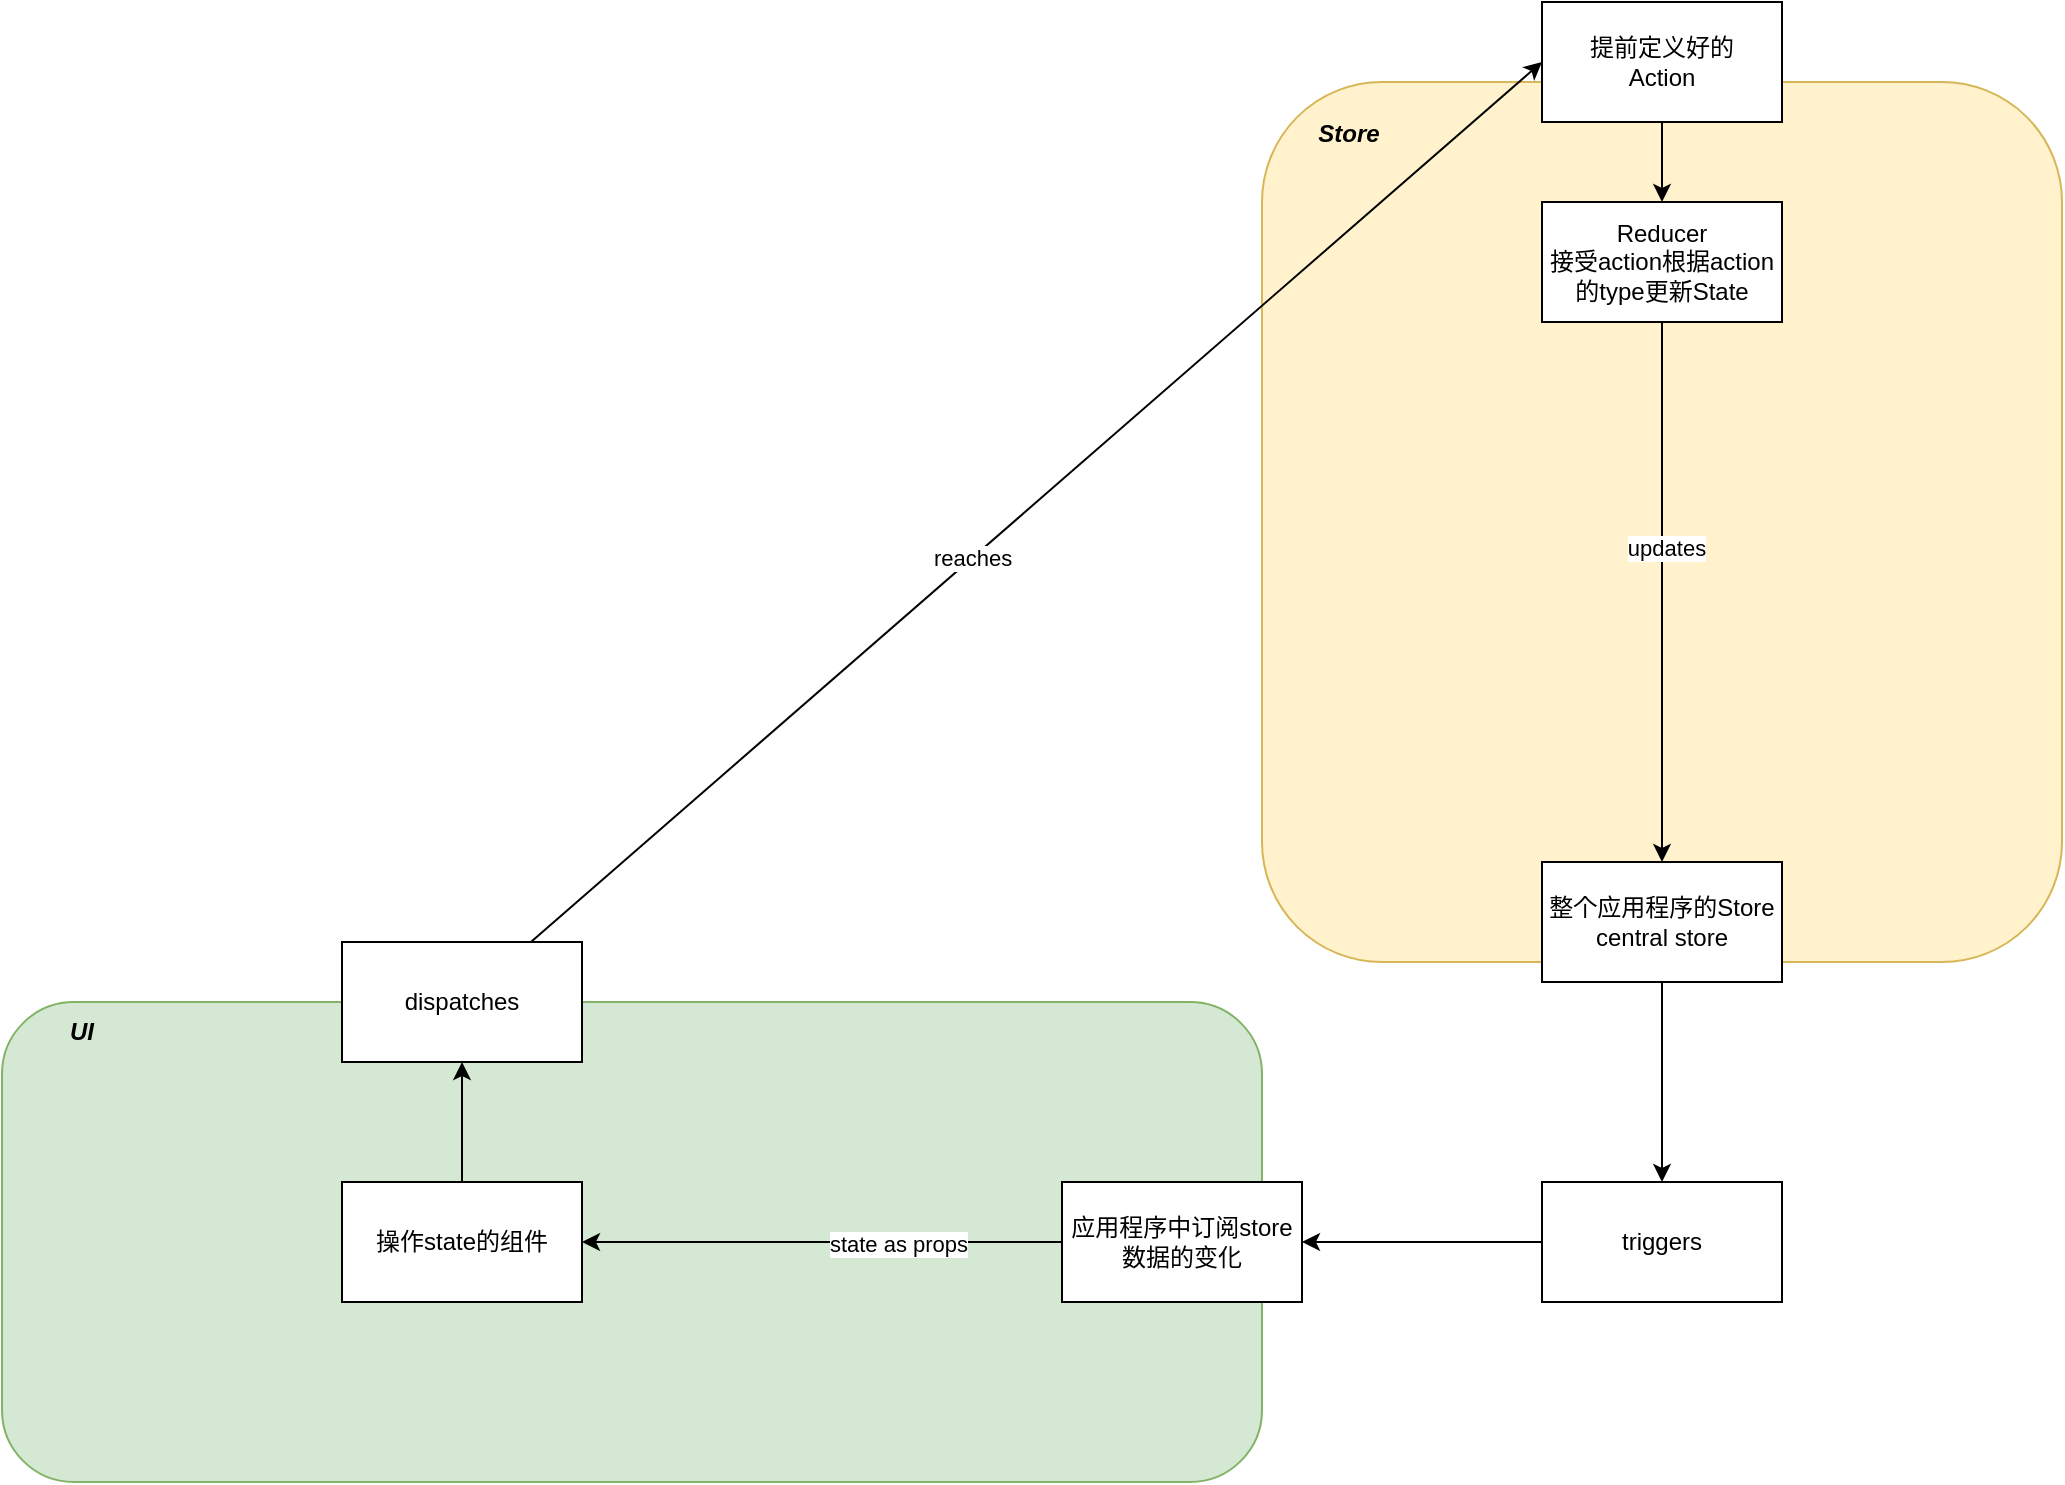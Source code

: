 <mxfile>
    <diagram id="R1LS8SRbSM3g2RpAWRt5" name="第 1 页">
        <mxGraphModel dx="1246" dy="754" grid="1" gridSize="10" guides="1" tooltips="1" connect="1" arrows="1" fold="1" page="1" pageScale="1" pageWidth="1200" pageHeight="1920" math="0" shadow="0">
            <root>
                <mxCell id="0"/>
                <mxCell id="1" parent="0"/>
                <mxCell id="4" value="" style="group" vertex="1" connectable="0" parent="1">
                    <mxGeometry x="760" y="170" width="400" height="440" as="geometry"/>
                </mxCell>
                <mxCell id="2" value="" style="rounded=1;whiteSpace=wrap;html=1;fillColor=#fff2cc;strokeColor=#d6b656;" vertex="1" parent="4">
                    <mxGeometry width="400" height="440" as="geometry"/>
                </mxCell>
                <mxCell id="3" value="Store" style="text;html=1;strokeColor=none;fillColor=none;align=center;verticalAlign=middle;whiteSpace=wrap;rounded=0;fontStyle=3" vertex="1" parent="4">
                    <mxGeometry x="10.811" y="10.476" width="64.865" height="31.429" as="geometry"/>
                </mxCell>
                <mxCell id="12" value="整个应用程序的Store&lt;br&gt;central store" style="rounded=0;whiteSpace=wrap;html=1;" vertex="1" parent="4">
                    <mxGeometry x="140" y="390" width="120" height="60" as="geometry"/>
                </mxCell>
                <mxCell id="26" value="Reducer&lt;br&gt;接受action根据action的type更新State" style="rounded=0;whiteSpace=wrap;html=1;" vertex="1" parent="4">
                    <mxGeometry x="140" y="60" width="120" height="60" as="geometry"/>
                </mxCell>
                <mxCell id="29" value="" style="edgeStyle=none;html=1;" edge="1" parent="4" source="26" target="12">
                    <mxGeometry relative="1" as="geometry">
                        <mxPoint x="200" y="200" as="targetPoint"/>
                    </mxGeometry>
                </mxCell>
                <mxCell id="30" value="updates" style="edgeLabel;html=1;align=center;verticalAlign=middle;resizable=0;points=[];" vertex="1" connectable="0" parent="29">
                    <mxGeometry x="-0.163" y="2" relative="1" as="geometry">
                        <mxPoint as="offset"/>
                    </mxGeometry>
                </mxCell>
                <mxCell id="11" value="" style="group" vertex="1" connectable="0" parent="1">
                    <mxGeometry x="130" y="630" width="670" height="240" as="geometry"/>
                </mxCell>
                <mxCell id="9" value="" style="rounded=1;whiteSpace=wrap;html=1;fillColor=#d5e8d4;strokeColor=#82b366;" vertex="1" parent="11">
                    <mxGeometry width="630" height="240" as="geometry"/>
                </mxCell>
                <mxCell id="10" value="UI" style="text;html=1;strokeColor=none;fillColor=none;align=center;verticalAlign=middle;whiteSpace=wrap;rounded=0;fontStyle=3" vertex="1" parent="11">
                    <mxGeometry x="10" width="60" height="30" as="geometry"/>
                </mxCell>
                <mxCell id="15" value="应用程序中订阅store数据的变化" style="rounded=0;whiteSpace=wrap;html=1;" vertex="1" parent="11">
                    <mxGeometry x="530" y="90" width="120" height="60" as="geometry"/>
                </mxCell>
                <mxCell id="18" value="操作state的组件" style="rounded=0;whiteSpace=wrap;html=1;" vertex="1" parent="11">
                    <mxGeometry x="170" y="90" width="120" height="60" as="geometry"/>
                </mxCell>
                <mxCell id="19" value="" style="edgeStyle=none;html=1;" edge="1" parent="11" source="15" target="18">
                    <mxGeometry relative="1" as="geometry"/>
                </mxCell>
                <mxCell id="20" value="state as props" style="edgeLabel;html=1;align=center;verticalAlign=middle;resizable=0;points=[];" vertex="1" connectable="0" parent="19">
                    <mxGeometry x="-0.317" y="1" relative="1" as="geometry">
                        <mxPoint as="offset"/>
                    </mxGeometry>
                </mxCell>
                <mxCell id="13" value="" style="endArrow=classic;html=1;exitX=0.5;exitY=1;exitDx=0;exitDy=0;entryX=0.5;entryY=0;entryDx=0;entryDy=0;" edge="1" parent="1" source="12" target="14">
                    <mxGeometry width="50" height="50" relative="1" as="geometry">
                        <mxPoint x="600" y="520" as="sourcePoint"/>
                        <mxPoint x="960" y="700" as="targetPoint"/>
                    </mxGeometry>
                </mxCell>
                <mxCell id="16" value="" style="edgeStyle=none;html=1;" edge="1" parent="1" source="14" target="15">
                    <mxGeometry relative="1" as="geometry"/>
                </mxCell>
                <mxCell id="14" value="triggers" style="rounded=0;whiteSpace=wrap;html=1;" vertex="1" parent="1">
                    <mxGeometry x="900" y="720" width="120" height="60" as="geometry"/>
                </mxCell>
                <mxCell id="25" value="" style="edgeStyle=none;html=1;entryX=0;entryY=0.5;entryDx=0;entryDy=0;" edge="1" parent="1" source="22" target="24">
                    <mxGeometry relative="1" as="geometry"/>
                </mxCell>
                <mxCell id="31" value="reaches" style="edgeLabel;html=1;align=center;verticalAlign=middle;resizable=0;points=[];" vertex="1" connectable="0" parent="25">
                    <mxGeometry x="-0.127" relative="1" as="geometry">
                        <mxPoint as="offset"/>
                    </mxGeometry>
                </mxCell>
                <mxCell id="22" value="dispatches" style="rounded=0;whiteSpace=wrap;html=1;" vertex="1" parent="1">
                    <mxGeometry x="300" y="600" width="120" height="60" as="geometry"/>
                </mxCell>
                <mxCell id="23" value="" style="edgeStyle=none;html=1;" edge="1" parent="1" source="18" target="22">
                    <mxGeometry relative="1" as="geometry"/>
                </mxCell>
                <mxCell id="27" value="" style="edgeStyle=none;html=1;" edge="1" parent="1" source="24" target="26">
                    <mxGeometry relative="1" as="geometry"/>
                </mxCell>
                <mxCell id="24" value="提前定义好的&lt;br&gt;Action" style="rounded=0;whiteSpace=wrap;html=1;" vertex="1" parent="1">
                    <mxGeometry x="900" y="130" width="120" height="60" as="geometry"/>
                </mxCell>
            </root>
        </mxGraphModel>
    </diagram>
</mxfile>